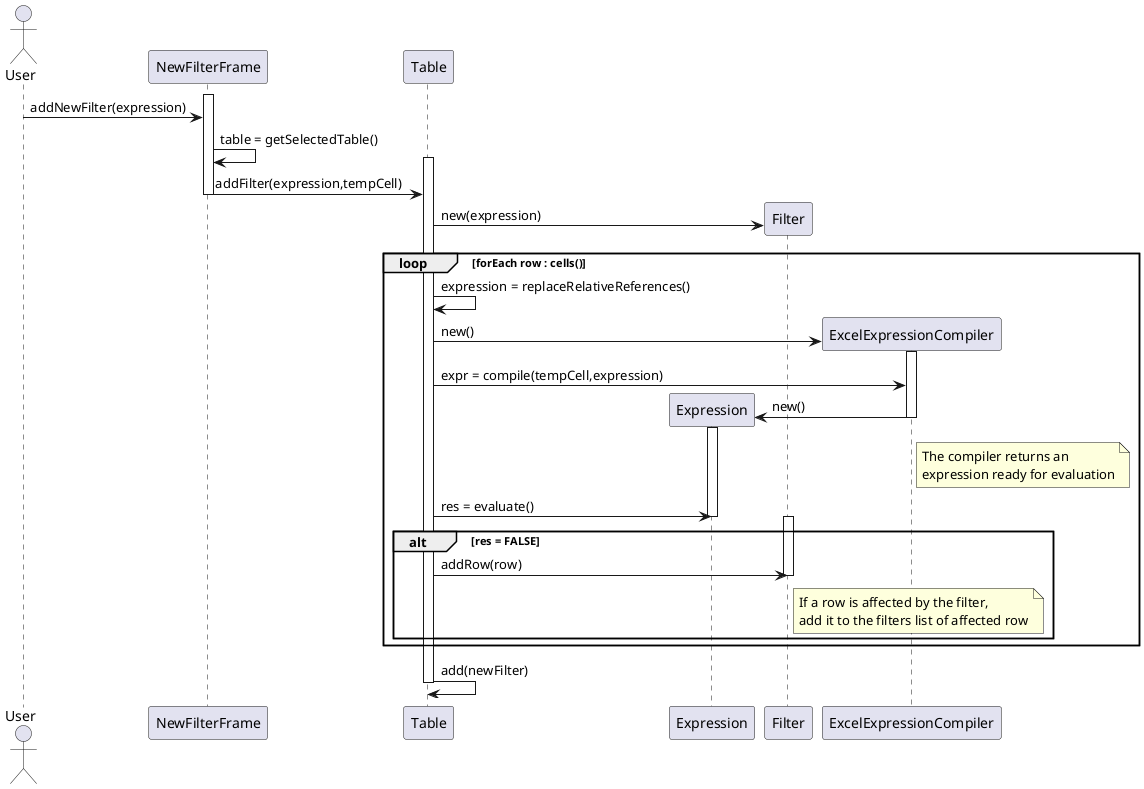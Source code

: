@startuml doc-files/lang_03.3_create_filter_sd.png

actor User
participant "NewFilterFrame" as UI
participant "Table" as table
participant "Expression" as expr
participant "Filter" as filter
participant "ExcelExpressionCompiler" as compiler

activate UI
User->UI: addNewFilter(expression)
UI->UI: table = getSelectedTable()

activate table
UI->table: addFilter(expression,tempCell)
deactivate UI
create filter
table->filter: new(expression)
loop forEach row : cells()
	table->table: expression = replaceRelativeReferences()
	create compiler
	table->compiler: new()
	activate compiler
	table->compiler: expr = compile(tempCell,expression)
	create expr
	compiler->expr: new()
	deactivate compiler
	note right of compiler: The compiler returns an\nexpression ready for evaluation
	activate expr
	table->expr: res = evaluate()
	deactivate expr
	alt res = FALSE
		activate filter
		table->filter: addRow(row)
		deactivate filter
		note right of filter: If a row is affected by the filter,\nadd it to the filters list of affected row
	end
end
table->table: add(newFilter)
deactivate table
@enduml